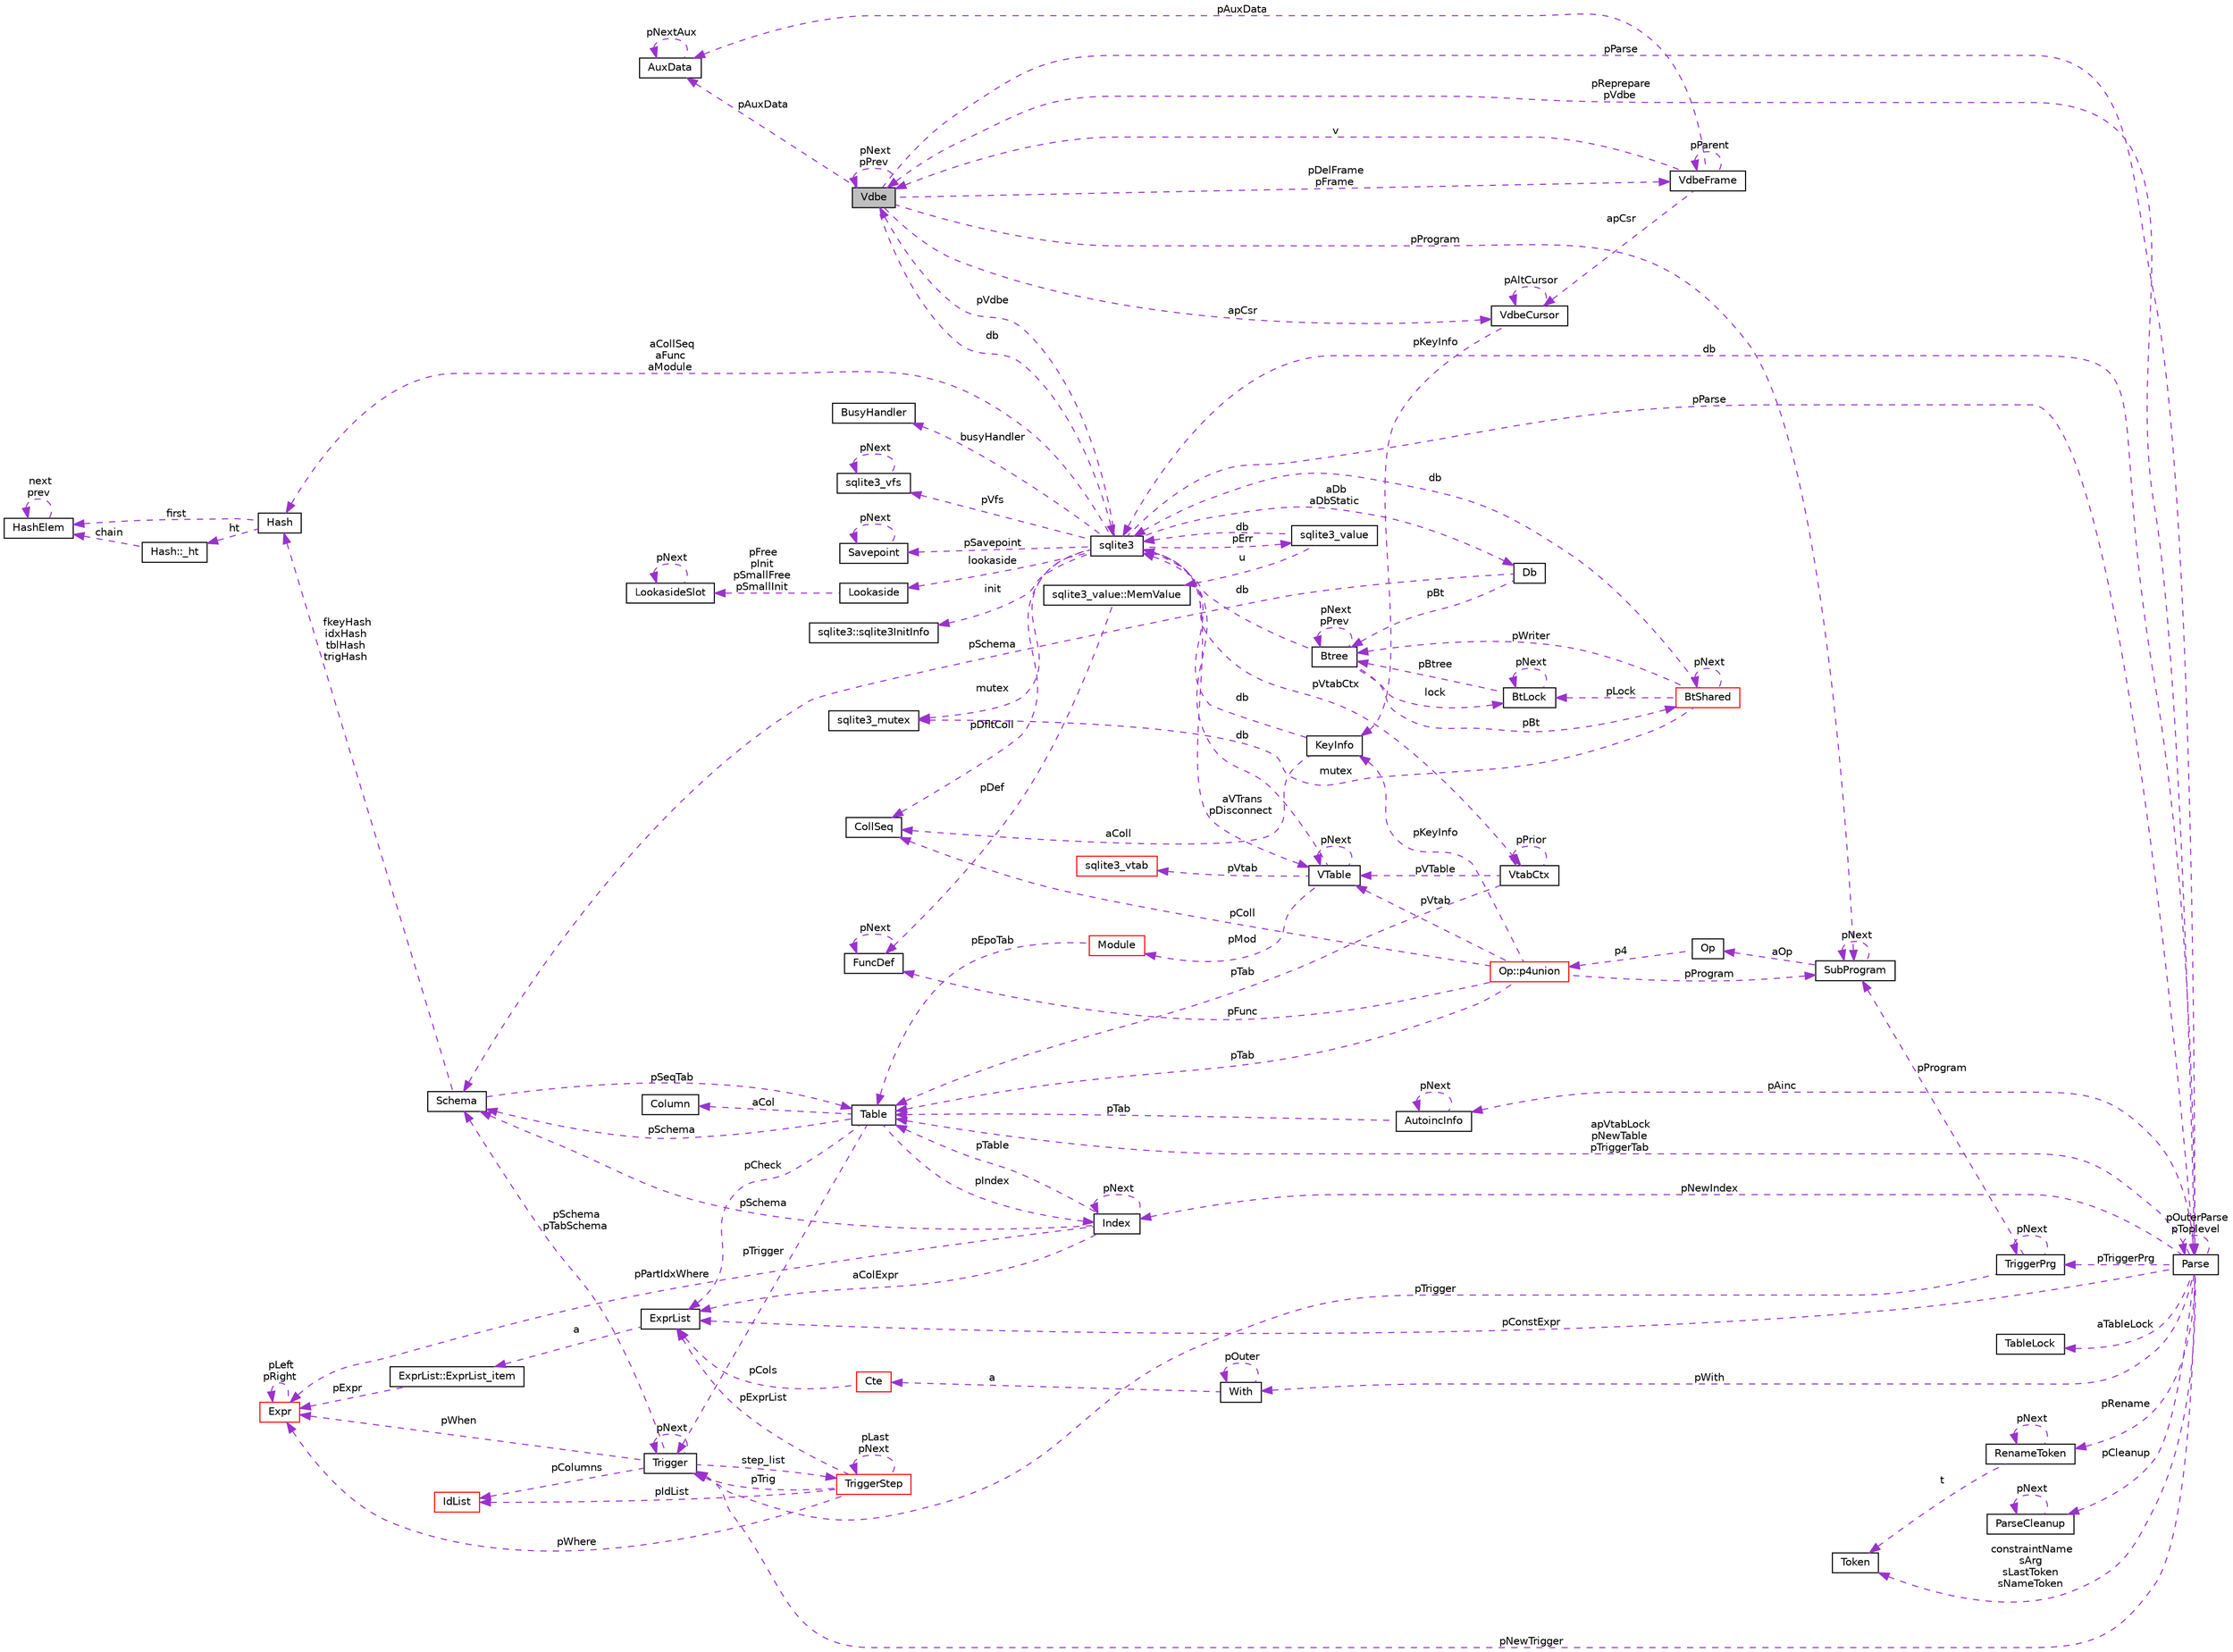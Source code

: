 digraph "Vdbe"
{
 // LATEX_PDF_SIZE
  edge [fontname="Helvetica",fontsize="10",labelfontname="Helvetica",labelfontsize="10"];
  node [fontname="Helvetica",fontsize="10",shape=record];
  rankdir="LR";
  Node1 [label="Vdbe",height=0.2,width=0.4,color="black", fillcolor="grey75", style="filled", fontcolor="black",tooltip=" "];
  Node2 -> Node1 [dir="back",color="darkorchid3",fontsize="10",style="dashed",label=" db" ,fontname="Helvetica"];
  Node2 [label="sqlite3",height=0.2,width=0.4,color="black", fillcolor="white", style="filled",URL="$d9/dcd/structsqlite3.html",tooltip=" "];
  Node3 -> Node2 [dir="back",color="darkorchid3",fontsize="10",style="dashed",label=" pVfs" ,fontname="Helvetica"];
  Node3 [label="sqlite3_vfs",height=0.2,width=0.4,color="black", fillcolor="white", style="filled",URL="$d3/d36/structsqlite3__vfs.html",tooltip=" "];
  Node3 -> Node3 [dir="back",color="darkorchid3",fontsize="10",style="dashed",label=" pNext" ,fontname="Helvetica"];
  Node1 -> Node2 [dir="back",color="darkorchid3",fontsize="10",style="dashed",label=" pVdbe" ,fontname="Helvetica"];
  Node4 -> Node2 [dir="back",color="darkorchid3",fontsize="10",style="dashed",label=" pDfltColl" ,fontname="Helvetica"];
  Node4 [label="CollSeq",height=0.2,width=0.4,color="black", fillcolor="white", style="filled",URL="$d1/d4e/structCollSeq.html",tooltip=" "];
  Node5 -> Node2 [dir="back",color="darkorchid3",fontsize="10",style="dashed",label=" mutex" ,fontname="Helvetica"];
  Node5 [label="sqlite3_mutex",height=0.2,width=0.4,color="black", fillcolor="white", style="filled",URL="$db/d1b/sqlite3_8c.html#d5/d3c/structsqlite3__mutex",tooltip=" "];
  Node6 -> Node2 [dir="back",color="darkorchid3",fontsize="10",style="dashed",label=" aDb\naDbStatic" ,fontname="Helvetica"];
  Node6 [label="Db",height=0.2,width=0.4,color="black", fillcolor="white", style="filled",URL="$db/d1b/sqlite3_8c.html#d2/d6b/structDb",tooltip=" "];
  Node7 -> Node6 [dir="back",color="darkorchid3",fontsize="10",style="dashed",label=" pBt" ,fontname="Helvetica"];
  Node7 [label="Btree",height=0.2,width=0.4,color="black", fillcolor="white", style="filled",URL="$db/d1b/sqlite3_8c.html#dd/db3/structBtree",tooltip=" "];
  Node2 -> Node7 [dir="back",color="darkorchid3",fontsize="10",style="dashed",label=" db" ,fontname="Helvetica"];
  Node8 -> Node7 [dir="back",color="darkorchid3",fontsize="10",style="dashed",label=" pBt" ,fontname="Helvetica"];
  Node8 [label="BtShared",height=0.2,width=0.4,color="red", fillcolor="white", style="filled",URL="$d4/da0/structBtShared.html",tooltip=" "];
  Node2 -> Node8 [dir="back",color="darkorchid3",fontsize="10",style="dashed",label=" db" ,fontname="Helvetica"];
  Node5 -> Node8 [dir="back",color="darkorchid3",fontsize="10",style="dashed",label=" mutex" ,fontname="Helvetica"];
  Node8 -> Node8 [dir="back",color="darkorchid3",fontsize="10",style="dashed",label=" pNext" ,fontname="Helvetica"];
  Node24 -> Node8 [dir="back",color="darkorchid3",fontsize="10",style="dashed",label=" pLock" ,fontname="Helvetica"];
  Node24 [label="BtLock",height=0.2,width=0.4,color="black", fillcolor="white", style="filled",URL="$db/d1b/sqlite3_8c.html#db/dc1/structBtLock",tooltip=" "];
  Node7 -> Node24 [dir="back",color="darkorchid3",fontsize="10",style="dashed",label=" pBtree" ,fontname="Helvetica"];
  Node24 -> Node24 [dir="back",color="darkorchid3",fontsize="10",style="dashed",label=" pNext" ,fontname="Helvetica"];
  Node7 -> Node8 [dir="back",color="darkorchid3",fontsize="10",style="dashed",label=" pWriter" ,fontname="Helvetica"];
  Node7 -> Node7 [dir="back",color="darkorchid3",fontsize="10",style="dashed",label=" pNext\npPrev" ,fontname="Helvetica"];
  Node24 -> Node7 [dir="back",color="darkorchid3",fontsize="10",style="dashed",label=" lock" ,fontname="Helvetica"];
  Node25 -> Node6 [dir="back",color="darkorchid3",fontsize="10",style="dashed",label=" pSchema" ,fontname="Helvetica"];
  Node25 [label="Schema",height=0.2,width=0.4,color="black", fillcolor="white", style="filled",URL="$db/d1b/sqlite3_8c.html#d8/db0/structSchema",tooltip=" "];
  Node26 -> Node25 [dir="back",color="darkorchid3",fontsize="10",style="dashed",label=" fkeyHash\nidxHash\ntblHash\ntrigHash" ,fontname="Helvetica"];
  Node26 [label="Hash",height=0.2,width=0.4,color="black", fillcolor="white", style="filled",URL="$db/d1b/sqlite3_8c.html#d1/dbe/structHash",tooltip=" "];
  Node27 -> Node26 [dir="back",color="darkorchid3",fontsize="10",style="dashed",label=" first" ,fontname="Helvetica"];
  Node27 [label="HashElem",height=0.2,width=0.4,color="black", fillcolor="white", style="filled",URL="$db/d1b/sqlite3_8c.html#da/d21/structHashElem",tooltip=" "];
  Node27 -> Node27 [dir="back",color="darkorchid3",fontsize="10",style="dashed",label=" next\nprev" ,fontname="Helvetica"];
  Node28 -> Node26 [dir="back",color="darkorchid3",fontsize="10",style="dashed",label=" ht" ,fontname="Helvetica"];
  Node28 [label="Hash::_ht",height=0.2,width=0.4,color="black", fillcolor="white", style="filled",URL="$db/d1b/sqlite3_8c.html#d7/d1f/structHash_1_1__ht",tooltip=" "];
  Node27 -> Node28 [dir="back",color="darkorchid3",fontsize="10",style="dashed",label=" chain" ,fontname="Helvetica"];
  Node29 -> Node25 [dir="back",color="darkorchid3",fontsize="10",style="dashed",label=" pSeqTab" ,fontname="Helvetica"];
  Node29 [label="Table",height=0.2,width=0.4,color="black", fillcolor="white", style="filled",URL="$db/d1b/sqlite3_8c.html#dc/dcb/structTable",tooltip=" "];
  Node30 -> Node29 [dir="back",color="darkorchid3",fontsize="10",style="dashed",label=" aCol" ,fontname="Helvetica"];
  Node30 [label="Column",height=0.2,width=0.4,color="black", fillcolor="white", style="filled",URL="$db/d1b/sqlite3_8c.html#dc/dc1/structColumn",tooltip=" "];
  Node31 -> Node29 [dir="back",color="darkorchid3",fontsize="10",style="dashed",label=" pIndex" ,fontname="Helvetica"];
  Node31 [label="Index",height=0.2,width=0.4,color="black", fillcolor="white", style="filled",URL="$db/d1b/sqlite3_8c.html#df/d86/structIndex",tooltip=" "];
  Node29 -> Node31 [dir="back",color="darkorchid3",fontsize="10",style="dashed",label=" pTable" ,fontname="Helvetica"];
  Node31 -> Node31 [dir="back",color="darkorchid3",fontsize="10",style="dashed",label=" pNext" ,fontname="Helvetica"];
  Node25 -> Node31 [dir="back",color="darkorchid3",fontsize="10",style="dashed",label=" pSchema" ,fontname="Helvetica"];
  Node32 -> Node31 [dir="back",color="darkorchid3",fontsize="10",style="dashed",label=" pPartIdxWhere" ,fontname="Helvetica"];
  Node32 [label="Expr",height=0.2,width=0.4,color="red", fillcolor="white", style="filled",URL="$db/d1b/sqlite3_8c.html#d4/dfb/structExpr",tooltip=" "];
  Node32 -> Node32 [dir="back",color="darkorchid3",fontsize="10",style="dashed",label=" pLeft\npRight" ,fontname="Helvetica"];
  Node34 -> Node31 [dir="back",color="darkorchid3",fontsize="10",style="dashed",label=" aColExpr" ,fontname="Helvetica"];
  Node34 [label="ExprList",height=0.2,width=0.4,color="black", fillcolor="white", style="filled",URL="$db/d1b/sqlite3_8c.html#d5/d5c/structExprList",tooltip=" "];
  Node35 -> Node34 [dir="back",color="darkorchid3",fontsize="10",style="dashed",label=" a" ,fontname="Helvetica"];
  Node35 [label="ExprList::ExprList_item",height=0.2,width=0.4,color="black", fillcolor="white", style="filled",URL="$db/d1b/sqlite3_8c.html#d8/dae/structExprList_1_1ExprList__item",tooltip=" "];
  Node32 -> Node35 [dir="back",color="darkorchid3",fontsize="10",style="dashed",label=" pExpr" ,fontname="Helvetica"];
  Node34 -> Node29 [dir="back",color="darkorchid3",fontsize="10",style="dashed",label=" pCheck" ,fontname="Helvetica"];
  Node39 -> Node29 [dir="back",color="darkorchid3",fontsize="10",style="dashed",label=" pTrigger" ,fontname="Helvetica"];
  Node39 [label="Trigger",height=0.2,width=0.4,color="black", fillcolor="white", style="filled",URL="$db/d1b/sqlite3_8c.html#dc/d15/structTrigger",tooltip=" "];
  Node32 -> Node39 [dir="back",color="darkorchid3",fontsize="10",style="dashed",label=" pWhen" ,fontname="Helvetica"];
  Node40 -> Node39 [dir="back",color="darkorchid3",fontsize="10",style="dashed",label=" pColumns" ,fontname="Helvetica"];
  Node40 [label="IdList",height=0.2,width=0.4,color="red", fillcolor="white", style="filled",URL="$db/d1b/sqlite3_8c.html#da/d69/structIdList",tooltip=" "];
  Node25 -> Node39 [dir="back",color="darkorchid3",fontsize="10",style="dashed",label=" pSchema\npTabSchema" ,fontname="Helvetica"];
  Node42 -> Node39 [dir="back",color="darkorchid3",fontsize="10",style="dashed",label=" step_list" ,fontname="Helvetica"];
  Node42 [label="TriggerStep",height=0.2,width=0.4,color="red", fillcolor="white", style="filled",URL="$db/d1b/sqlite3_8c.html#d5/da5/structTriggerStep",tooltip=" "];
  Node39 -> Node42 [dir="back",color="darkorchid3",fontsize="10",style="dashed",label=" pTrig" ,fontname="Helvetica"];
  Node32 -> Node42 [dir="back",color="darkorchid3",fontsize="10",style="dashed",label=" pWhere" ,fontname="Helvetica"];
  Node34 -> Node42 [dir="back",color="darkorchid3",fontsize="10",style="dashed",label=" pExprList" ,fontname="Helvetica"];
  Node40 -> Node42 [dir="back",color="darkorchid3",fontsize="10",style="dashed",label=" pIdList" ,fontname="Helvetica"];
  Node42 -> Node42 [dir="back",color="darkorchid3",fontsize="10",style="dashed",label=" pLast\npNext" ,fontname="Helvetica"];
  Node39 -> Node39 [dir="back",color="darkorchid3",fontsize="10",style="dashed",label=" pNext" ,fontname="Helvetica"];
  Node25 -> Node29 [dir="back",color="darkorchid3",fontsize="10",style="dashed",label=" pSchema" ,fontname="Helvetica"];
  Node51 -> Node2 [dir="back",color="darkorchid3",fontsize="10",style="dashed",label=" init" ,fontname="Helvetica"];
  Node51 [label="sqlite3::sqlite3InitInfo",height=0.2,width=0.4,color="black", fillcolor="white", style="filled",URL="$d9/dcd/structsqlite3.html#df/d52/structsqlite3_1_1sqlite3InitInfo",tooltip=" "];
  Node52 -> Node2 [dir="back",color="darkorchid3",fontsize="10",style="dashed",label=" pParse" ,fontname="Helvetica"];
  Node52 [label="Parse",height=0.2,width=0.4,color="black", fillcolor="white", style="filled",URL="$db/d1b/sqlite3_8c.html#db/dbb/structParse",tooltip=" "];
  Node2 -> Node52 [dir="back",color="darkorchid3",fontsize="10",style="dashed",label=" db" ,fontname="Helvetica"];
  Node1 -> Node52 [dir="back",color="darkorchid3",fontsize="10",style="dashed",label=" pReprepare\npVdbe" ,fontname="Helvetica"];
  Node34 -> Node52 [dir="back",color="darkorchid3",fontsize="10",style="dashed",label=" pConstExpr" ,fontname="Helvetica"];
  Node53 -> Node52 [dir="back",color="darkorchid3",fontsize="10",style="dashed",label=" constraintName\nsArg\nsLastToken\nsNameToken" ,fontname="Helvetica"];
  Node53 [label="Token",height=0.2,width=0.4,color="black", fillcolor="white", style="filled",URL="$db/d1b/sqlite3_8c.html#df/dcd/structToken",tooltip=" "];
  Node54 -> Node52 [dir="back",color="darkorchid3",fontsize="10",style="dashed",label=" aTableLock" ,fontname="Helvetica"];
  Node54 [label="TableLock",height=0.2,width=0.4,color="black", fillcolor="white", style="filled",URL="$db/d1b/sqlite3_8c.html#d1/d79/structTableLock",tooltip=" "];
  Node55 -> Node52 [dir="back",color="darkorchid3",fontsize="10",style="dashed",label=" pAinc" ,fontname="Helvetica"];
  Node55 [label="AutoincInfo",height=0.2,width=0.4,color="black", fillcolor="white", style="filled",URL="$db/d1b/sqlite3_8c.html#db/d7b/structAutoincInfo",tooltip=" "];
  Node55 -> Node55 [dir="back",color="darkorchid3",fontsize="10",style="dashed",label=" pNext" ,fontname="Helvetica"];
  Node29 -> Node55 [dir="back",color="darkorchid3",fontsize="10",style="dashed",label=" pTab" ,fontname="Helvetica"];
  Node52 -> Node52 [dir="back",color="darkorchid3",fontsize="10",style="dashed",label=" pOuterParse\npToplevel" ,fontname="Helvetica"];
  Node29 -> Node52 [dir="back",color="darkorchid3",fontsize="10",style="dashed",label=" apVtabLock\npNewTable\npTriggerTab" ,fontname="Helvetica"];
  Node56 -> Node52 [dir="back",color="darkorchid3",fontsize="10",style="dashed",label=" pTriggerPrg" ,fontname="Helvetica"];
  Node56 [label="TriggerPrg",height=0.2,width=0.4,color="black", fillcolor="white", style="filled",URL="$db/d1b/sqlite3_8c.html#d9/d62/structTriggerPrg",tooltip=" "];
  Node39 -> Node56 [dir="back",color="darkorchid3",fontsize="10",style="dashed",label=" pTrigger" ,fontname="Helvetica"];
  Node56 -> Node56 [dir="back",color="darkorchid3",fontsize="10",style="dashed",label=" pNext" ,fontname="Helvetica"];
  Node57 -> Node56 [dir="back",color="darkorchid3",fontsize="10",style="dashed",label=" pProgram" ,fontname="Helvetica"];
  Node57 [label="SubProgram",height=0.2,width=0.4,color="black", fillcolor="white", style="filled",URL="$db/d1b/sqlite3_8c.html#de/d7a/structSubProgram",tooltip=" "];
  Node58 -> Node57 [dir="back",color="darkorchid3",fontsize="10",style="dashed",label=" aOp" ,fontname="Helvetica"];
  Node58 [label="Op",height=0.2,width=0.4,color="black", fillcolor="white", style="filled",URL="$db/d1b/sqlite3_8c.html#d5/d1d/structVdbeOp",tooltip=" "];
  Node59 -> Node58 [dir="back",color="darkorchid3",fontsize="10",style="dashed",label=" p4" ,fontname="Helvetica"];
  Node59 [label="Op::p4union",height=0.2,width=0.4,color="red", fillcolor="white", style="filled",URL="$db/d1b/sqlite3_8c.html#dd/d82/unionVdbeOp_1_1p4union",tooltip=" "];
  Node38 -> Node59 [dir="back",color="darkorchid3",fontsize="10",style="dashed",label=" pFunc" ,fontname="Helvetica"];
  Node38 [label="FuncDef",height=0.2,width=0.4,color="black", fillcolor="white", style="filled",URL="$d1/d3a/structFuncDef.html",tooltip=" "];
  Node38 -> Node38 [dir="back",color="darkorchid3",fontsize="10",style="dashed",label=" pNext" ,fontname="Helvetica"];
  Node4 -> Node59 [dir="back",color="darkorchid3",fontsize="10",style="dashed",label=" pColl" ,fontname="Helvetica"];
  Node63 -> Node59 [dir="back",color="darkorchid3",fontsize="10",style="dashed",label=" pVtab" ,fontname="Helvetica"];
  Node63 [label="VTable",height=0.2,width=0.4,color="black", fillcolor="white", style="filled",URL="$db/d1b/sqlite3_8c.html#d9/dde/structVTable",tooltip=" "];
  Node2 -> Node63 [dir="back",color="darkorchid3",fontsize="10",style="dashed",label=" db" ,fontname="Helvetica"];
  Node64 -> Node63 [dir="back",color="darkorchid3",fontsize="10",style="dashed",label=" pMod" ,fontname="Helvetica"];
  Node64 [label="Module",height=0.2,width=0.4,color="red", fillcolor="white", style="filled",URL="$d0/dc5/structModule.html",tooltip=" "];
  Node29 -> Node64 [dir="back",color="darkorchid3",fontsize="10",style="dashed",label=" pEpoTab" ,fontname="Helvetica"];
  Node66 -> Node63 [dir="back",color="darkorchid3",fontsize="10",style="dashed",label=" pVtab" ,fontname="Helvetica"];
  Node66 [label="sqlite3_vtab",height=0.2,width=0.4,color="red", fillcolor="white", style="filled",URL="$de/dd3/sqlite3_8h.html#d3/d12/structsqlite3__vtab",tooltip=" "];
  Node63 -> Node63 [dir="back",color="darkorchid3",fontsize="10",style="dashed",label=" pNext" ,fontname="Helvetica"];
  Node22 -> Node59 [dir="back",color="darkorchid3",fontsize="10",style="dashed",label=" pKeyInfo" ,fontname="Helvetica"];
  Node22 [label="KeyInfo",height=0.2,width=0.4,color="black", fillcolor="white", style="filled",URL="$db/d1b/sqlite3_8c.html#d2/d51/structKeyInfo",tooltip=" "];
  Node2 -> Node22 [dir="back",color="darkorchid3",fontsize="10",style="dashed",label=" db" ,fontname="Helvetica"];
  Node4 -> Node22 [dir="back",color="darkorchid3",fontsize="10",style="dashed",label=" aColl" ,fontname="Helvetica"];
  Node57 -> Node59 [dir="back",color="darkorchid3",fontsize="10",style="dashed",label=" pProgram" ,fontname="Helvetica"];
  Node29 -> Node59 [dir="back",color="darkorchid3",fontsize="10",style="dashed",label=" pTab" ,fontname="Helvetica"];
  Node57 -> Node57 [dir="back",color="darkorchid3",fontsize="10",style="dashed",label=" pNext" ,fontname="Helvetica"];
  Node67 -> Node52 [dir="back",color="darkorchid3",fontsize="10",style="dashed",label=" pCleanup" ,fontname="Helvetica"];
  Node67 [label="ParseCleanup",height=0.2,width=0.4,color="black", fillcolor="white", style="filled",URL="$de/d52/structParseCleanup.html",tooltip=" "];
  Node67 -> Node67 [dir="back",color="darkorchid3",fontsize="10",style="dashed",label=" pNext" ,fontname="Helvetica"];
  Node31 -> Node52 [dir="back",color="darkorchid3",fontsize="10",style="dashed",label=" pNewIndex" ,fontname="Helvetica"];
  Node39 -> Node52 [dir="back",color="darkorchid3",fontsize="10",style="dashed",label=" pNewTrigger" ,fontname="Helvetica"];
  Node46 -> Node52 [dir="back",color="darkorchid3",fontsize="10",style="dashed",label=" pWith" ,fontname="Helvetica"];
  Node46 [label="With",height=0.2,width=0.4,color="black", fillcolor="white", style="filled",URL="$db/d1b/sqlite3_8c.html#df/d70/structWith",tooltip=" "];
  Node46 -> Node46 [dir="back",color="darkorchid3",fontsize="10",style="dashed",label=" pOuter" ,fontname="Helvetica"];
  Node47 -> Node46 [dir="back",color="darkorchid3",fontsize="10",style="dashed",label=" a" ,fontname="Helvetica"];
  Node47 [label="Cte",height=0.2,width=0.4,color="red", fillcolor="white", style="filled",URL="$db/d1b/sqlite3_8c.html#da/dbd/structCte",tooltip=" "];
  Node34 -> Node47 [dir="back",color="darkorchid3",fontsize="10",style="dashed",label=" pCols" ,fontname="Helvetica"];
  Node68 -> Node52 [dir="back",color="darkorchid3",fontsize="10",style="dashed",label=" pRename" ,fontname="Helvetica"];
  Node68 [label="RenameToken",height=0.2,width=0.4,color="black", fillcolor="white", style="filled",URL="$db/d1b/sqlite3_8c.html#d7/db5/structRenameToken",tooltip=" "];
  Node53 -> Node68 [dir="back",color="darkorchid3",fontsize="10",style="dashed",label=" t" ,fontname="Helvetica"];
  Node68 -> Node68 [dir="back",color="darkorchid3",fontsize="10",style="dashed",label=" pNext" ,fontname="Helvetica"];
  Node61 -> Node2 [dir="back",color="darkorchid3",fontsize="10",style="dashed",label=" pErr" ,fontname="Helvetica"];
  Node61 [label="sqlite3_value",height=0.2,width=0.4,color="black", fillcolor="white", style="filled",URL="$d0/d9c/structsqlite3__value.html",tooltip=" "];
  Node62 -> Node61 [dir="back",color="darkorchid3",fontsize="10",style="dashed",label=" u" ,fontname="Helvetica"];
  Node62 [label="sqlite3_value::MemValue",height=0.2,width=0.4,color="black", fillcolor="white", style="filled",URL="$d0/d9c/structsqlite3__value.html#d5/da9/unionsqlite3__value_1_1MemValue",tooltip=" "];
  Node38 -> Node62 [dir="back",color="darkorchid3",fontsize="10",style="dashed",label=" pDef" ,fontname="Helvetica"];
  Node2 -> Node61 [dir="back",color="darkorchid3",fontsize="10",style="dashed",label=" db" ,fontname="Helvetica"];
  Node69 -> Node2 [dir="back",color="darkorchid3",fontsize="10",style="dashed",label=" lookaside" ,fontname="Helvetica"];
  Node69 [label="Lookaside",height=0.2,width=0.4,color="black", fillcolor="white", style="filled",URL="$db/d1b/sqlite3_8c.html#d9/d54/structLookaside",tooltip=" "];
  Node70 -> Node69 [dir="back",color="darkorchid3",fontsize="10",style="dashed",label=" pFree\npInit\npSmallFree\npSmallInit" ,fontname="Helvetica"];
  Node70 [label="LookasideSlot",height=0.2,width=0.4,color="black", fillcolor="white", style="filled",URL="$db/d1b/sqlite3_8c.html#d1/de0/structLookasideSlot",tooltip=" "];
  Node70 -> Node70 [dir="back",color="darkorchid3",fontsize="10",style="dashed",label=" pNext" ,fontname="Helvetica"];
  Node26 -> Node2 [dir="back",color="darkorchid3",fontsize="10",style="dashed",label=" aCollSeq\naFunc\naModule" ,fontname="Helvetica"];
  Node71 -> Node2 [dir="back",color="darkorchid3",fontsize="10",style="dashed",label=" pVtabCtx" ,fontname="Helvetica"];
  Node71 [label="VtabCtx",height=0.2,width=0.4,color="black", fillcolor="white", style="filled",URL="$db/d1b/sqlite3_8c.html#d3/d4f/structVtabCtx",tooltip=" "];
  Node63 -> Node71 [dir="back",color="darkorchid3",fontsize="10",style="dashed",label=" pVTable" ,fontname="Helvetica"];
  Node29 -> Node71 [dir="back",color="darkorchid3",fontsize="10",style="dashed",label=" pTab" ,fontname="Helvetica"];
  Node71 -> Node71 [dir="back",color="darkorchid3",fontsize="10",style="dashed",label=" pPrior" ,fontname="Helvetica"];
  Node63 -> Node2 [dir="back",color="darkorchid3",fontsize="10",style="dashed",label=" aVTrans\npDisconnect" ,fontname="Helvetica"];
  Node72 -> Node2 [dir="back",color="darkorchid3",fontsize="10",style="dashed",label=" busyHandler" ,fontname="Helvetica"];
  Node72 [label="BusyHandler",height=0.2,width=0.4,color="black", fillcolor="white", style="filled",URL="$dc/d2e/structBusyHandler.html",tooltip=" "];
  Node73 -> Node2 [dir="back",color="darkorchid3",fontsize="10",style="dashed",label=" pSavepoint" ,fontname="Helvetica"];
  Node73 [label="Savepoint",height=0.2,width=0.4,color="black", fillcolor="white", style="filled",URL="$db/d1b/sqlite3_8c.html#d3/d2f/structSavepoint",tooltip=" "];
  Node73 -> Node73 [dir="back",color="darkorchid3",fontsize="10",style="dashed",label=" pNext" ,fontname="Helvetica"];
  Node1 -> Node1 [dir="back",color="darkorchid3",fontsize="10",style="dashed",label=" pNext\npPrev" ,fontname="Helvetica"];
  Node52 -> Node1 [dir="back",color="darkorchid3",fontsize="10",style="dashed",label=" pParse" ,fontname="Helvetica"];
  Node74 -> Node1 [dir="back",color="darkorchid3",fontsize="10",style="dashed",label=" apCsr" ,fontname="Helvetica"];
  Node74 [label="VdbeCursor",height=0.2,width=0.4,color="black", fillcolor="white", style="filled",URL="$db/d1b/sqlite3_8c.html#d0/dd5/structVdbeCursor",tooltip=" "];
  Node74 -> Node74 [dir="back",color="darkorchid3",fontsize="10",style="dashed",label=" pAltCursor" ,fontname="Helvetica"];
  Node22 -> Node74 [dir="back",color="darkorchid3",fontsize="10",style="dashed",label=" pKeyInfo" ,fontname="Helvetica"];
  Node75 -> Node1 [dir="back",color="darkorchid3",fontsize="10",style="dashed",label=" pDelFrame\npFrame" ,fontname="Helvetica"];
  Node75 [label="VdbeFrame",height=0.2,width=0.4,color="black", fillcolor="white", style="filled",URL="$db/d1b/sqlite3_8c.html#df/db1/structVdbeFrame",tooltip=" "];
  Node1 -> Node75 [dir="back",color="darkorchid3",fontsize="10",style="dashed",label=" v" ,fontname="Helvetica"];
  Node75 -> Node75 [dir="back",color="darkorchid3",fontsize="10",style="dashed",label=" pParent" ,fontname="Helvetica"];
  Node74 -> Node75 [dir="back",color="darkorchid3",fontsize="10",style="dashed",label=" apCsr" ,fontname="Helvetica"];
  Node76 -> Node75 [dir="back",color="darkorchid3",fontsize="10",style="dashed",label=" pAuxData" ,fontname="Helvetica"];
  Node76 [label="AuxData",height=0.2,width=0.4,color="black", fillcolor="white", style="filled",URL="$d7/d4c/structAuxData.html",tooltip=" "];
  Node76 -> Node76 [dir="back",color="darkorchid3",fontsize="10",style="dashed",label=" pNextAux" ,fontname="Helvetica"];
  Node57 -> Node1 [dir="back",color="darkorchid3",fontsize="10",style="dashed",label=" pProgram" ,fontname="Helvetica"];
  Node76 -> Node1 [dir="back",color="darkorchid3",fontsize="10",style="dashed",label=" pAuxData" ,fontname="Helvetica"];
}
